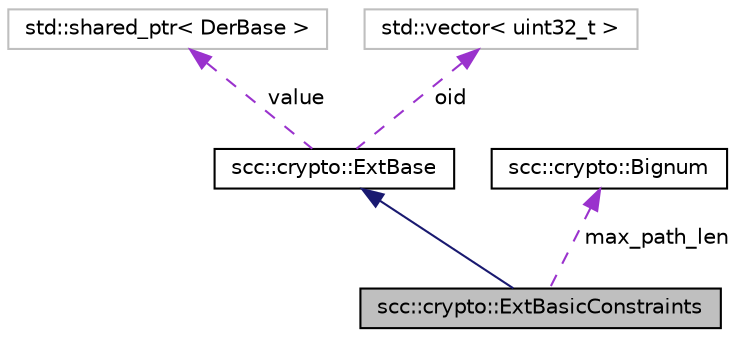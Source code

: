 digraph "scc::crypto::ExtBasicConstraints"
{
 // LATEX_PDF_SIZE
  edge [fontname="Helvetica",fontsize="10",labelfontname="Helvetica",labelfontsize="10"];
  node [fontname="Helvetica",fontsize="10",shape=record];
  Node1 [label="scc::crypto::ExtBasicConstraints",height=0.2,width=0.4,color="black", fillcolor="grey75", style="filled", fontcolor="black",tooltip="Basic constraints."];
  Node2 -> Node1 [dir="back",color="midnightblue",fontsize="10",style="solid",fontname="Helvetica"];
  Node2 [label="scc::crypto::ExtBase",height=0.2,width=0.4,color="black", fillcolor="white", style="filled",URL="$d0/d5b/structscc_1_1crypto_1_1ExtBase.html",tooltip="X.509 extensions."];
  Node3 -> Node2 [dir="back",color="darkorchid3",fontsize="10",style="dashed",label=" value" ,fontname="Helvetica"];
  Node3 [label="std::shared_ptr\< DerBase \>",height=0.2,width=0.4,color="grey75", fillcolor="white", style="filled",tooltip=" "];
  Node4 -> Node2 [dir="back",color="darkorchid3",fontsize="10",style="dashed",label=" oid" ,fontname="Helvetica"];
  Node4 [label="std::vector\< uint32_t \>",height=0.2,width=0.4,color="grey75", fillcolor="white", style="filled",tooltip=" "];
  Node5 -> Node1 [dir="back",color="darkorchid3",fontsize="10",style="dashed",label=" max_path_len" ,fontname="Helvetica"];
  Node5 [label="scc::crypto::Bignum",height=0.2,width=0.4,color="black", fillcolor="white", style="filled",URL="$da/d2a/classscc_1_1crypto_1_1Bignum.html",tooltip="Big number."];
}
